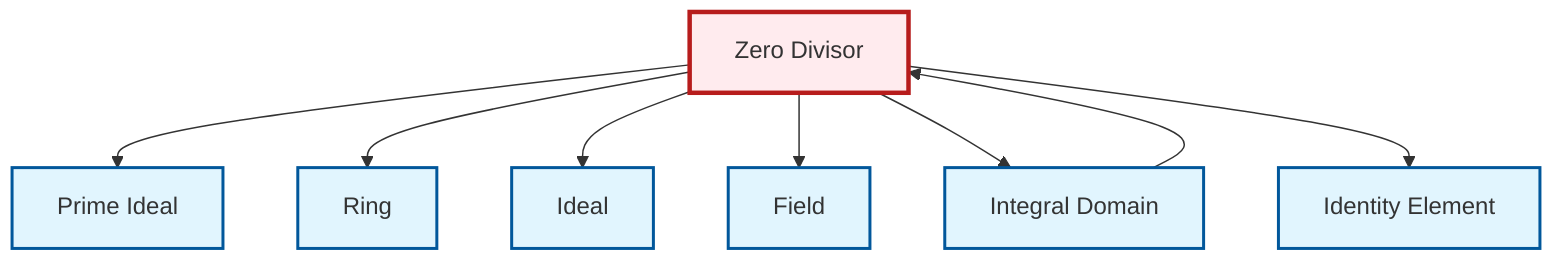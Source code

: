 graph TD
    classDef definition fill:#e1f5fe,stroke:#01579b,stroke-width:2px
    classDef theorem fill:#f3e5f5,stroke:#4a148c,stroke-width:2px
    classDef axiom fill:#fff3e0,stroke:#e65100,stroke-width:2px
    classDef example fill:#e8f5e9,stroke:#1b5e20,stroke-width:2px
    classDef current fill:#ffebee,stroke:#b71c1c,stroke-width:3px
    def-prime-ideal["Prime Ideal"]:::definition
    def-zero-divisor["Zero Divisor"]:::definition
    def-identity-element["Identity Element"]:::definition
    def-field["Field"]:::definition
    def-ideal["Ideal"]:::definition
    def-integral-domain["Integral Domain"]:::definition
    def-ring["Ring"]:::definition
    def-integral-domain --> def-zero-divisor
    def-zero-divisor --> def-prime-ideal
    def-zero-divisor --> def-ring
    def-zero-divisor --> def-ideal
    def-zero-divisor --> def-field
    def-zero-divisor --> def-integral-domain
    def-zero-divisor --> def-identity-element
    class def-zero-divisor current